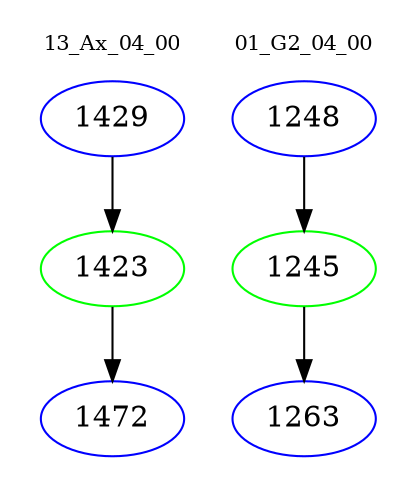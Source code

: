 digraph{
subgraph cluster_0 {
color = white
label = "13_Ax_04_00";
fontsize=10;
T0_1429 [label="1429", color="blue"]
T0_1429 -> T0_1423 [color="black"]
T0_1423 [label="1423", color="green"]
T0_1423 -> T0_1472 [color="black"]
T0_1472 [label="1472", color="blue"]
}
subgraph cluster_1 {
color = white
label = "01_G2_04_00";
fontsize=10;
T1_1248 [label="1248", color="blue"]
T1_1248 -> T1_1245 [color="black"]
T1_1245 [label="1245", color="green"]
T1_1245 -> T1_1263 [color="black"]
T1_1263 [label="1263", color="blue"]
}
}
